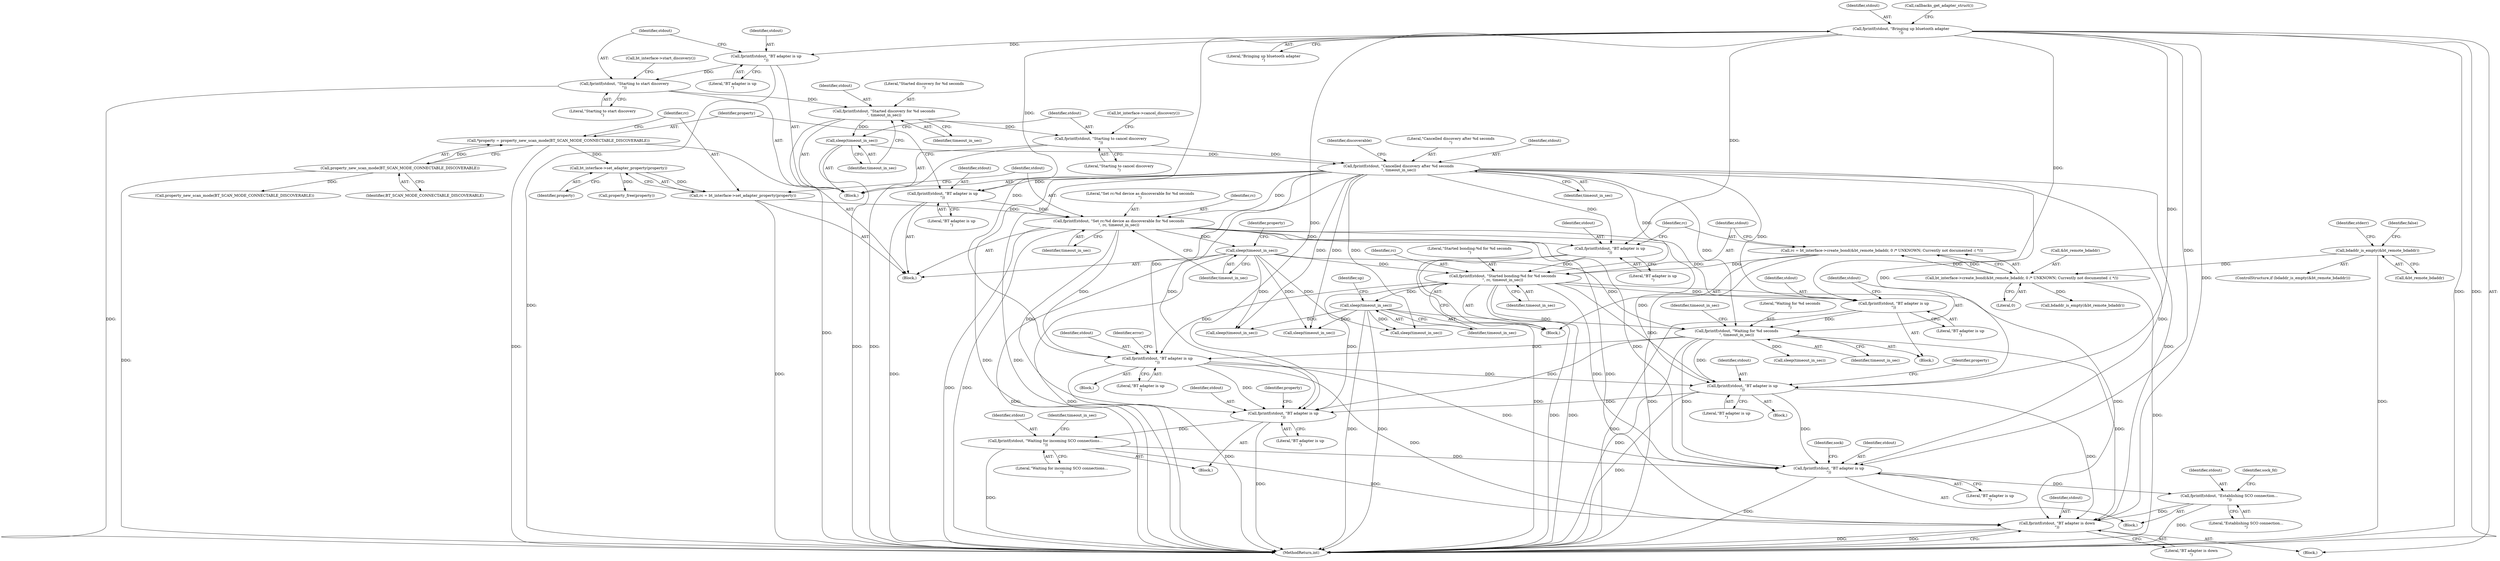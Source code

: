 digraph "0_Android_37c88107679d36c419572732b4af6e18bb2f7dce_6@API" {
"1000549" [label="(Call,fprintf(stdout, \"Establishing SCO connection...\n\"))"];
"1000509" [label="(Call,fprintf(stdout, \"BT adapter is up\n\"))"];
"1000181" [label="(Call,fprintf(stdout, \"Bringing up bluetooth adapter\n\"))"];
"1000222" [label="(Call,fprintf(stdout, \"Cancelled discovery after %d seconds\n\", timeout_in_sec))"];
"1000216" [label="(Call,fprintf(stdout, \"Starting to cancel discovery\n\"))"];
"1000210" [label="(Call,fprintf(stdout, \"Started discovery for %d seconds\n\", timeout_in_sec))"];
"1000204" [label="(Call,fprintf(stdout, \"Starting to start discovery\n\"))"];
"1000201" [label="(Call,fprintf(stdout, \"BT adapter is up\n\"))"];
"1000214" [label="(Call,sleep(timeout_in_sec))"];
"1000487" [label="(Call,fprintf(stdout, \"Waiting for incoming SCO connections...\n\"))"];
"1000414" [label="(Call,fprintf(stdout, \"BT adapter is up\n\"))"];
"1000312" [label="(Call,fprintf(stdout, \"BT adapter is up\n\"))"];
"1000299" [label="(Call,fprintf(stdout, \"Waiting for %d seconds\n\", timeout_in_sec))"];
"1000296" [label="(Call,fprintf(stdout, \"BT adapter is up\n\"))"];
"1000282" [label="(Call,fprintf(stdout, \"Started bonding:%d for %d seconds\n\", rc, timeout_in_sec))"];
"1000272" [label="(Call,fprintf(stdout, \"BT adapter is up\n\"))"];
"1000246" [label="(Call,fprintf(stdout, \"Set rc:%d device as discoverable for %d seconds\n\", rc, timeout_in_sec))"];
"1000233" [label="(Call,fprintf(stdout, \"BT adapter is up\n\"))"];
"1000242" [label="(Call,rc = bt_interface->set_adapter_property(property))"];
"1000244" [label="(Call,bt_interface->set_adapter_property(property))"];
"1000237" [label="(Call,*property = property_new_scan_mode(BT_SCAN_MODE_CONNECTABLE_DISCOVERABLE))"];
"1000239" [label="(Call,property_new_scan_mode(BT_SCAN_MODE_CONNECTABLE_DISCOVERABLE))"];
"1000276" [label="(Call,rc = bt_interface->create_bond(&bt_remote_bdaddr, 0 /* UNKNOWN; Currently not documented :( */))"];
"1000278" [label="(Call,bt_interface->create_bond(&bt_remote_bdaddr, 0 /* UNKNOWN; Currently not documented :( */))"];
"1000259" [label="(Call,bdaddr_is_empty(&bt_remote_bdaddr))"];
"1000251" [label="(Call,sleep(timeout_in_sec))"];
"1000287" [label="(Call,sleep(timeout_in_sec))"];
"1000359" [label="(Call,fprintf(stdout, \"BT adapter is up\n\"))"];
"1000583" [label="(Call,fprintf(stdout, \"BT adapter is down\n\"))"];
"1000204" [label="(Call,fprintf(stdout, \"Starting to start discovery\n\"))"];
"1000296" [label="(Call,fprintf(stdout, \"BT adapter is up\n\"))"];
"1000257" [label="(Block,)"];
"1000217" [label="(Identifier,stdout)"];
"1000284" [label="(Literal,\"Started bonding:%d for %d seconds\n\")"];
"1000297" [label="(Identifier,stdout)"];
"1000514" [label="(Identifier,sock)"];
"1000409" [label="(Block,)"];
"1000510" [label="(Identifier,stdout)"];
"1000304" [label="(Identifier,timeout_in_sec)"];
"1000228" [label="(Block,)"];
"1000419" [label="(Identifier,property)"];
"1000550" [label="(Identifier,stdout)"];
"1000248" [label="(Literal,\"Set rc:%d device as discoverable for %d seconds\n\")"];
"1000181" [label="(Call,fprintf(stdout, \"Bringing up bluetooth adapter\n\"))"];
"1000299" [label="(Call,fprintf(stdout, \"Waiting for %d seconds\n\", timeout_in_sec))"];
"1000420" [label="(Call,property_new_scan_mode(BT_SCAN_MODE_CONNECTABLE_DISCOVERABLE))"];
"1000511" [label="(Literal,\"BT adapter is up\n\")"];
"1000237" [label="(Call,*property = property_new_scan_mode(BT_SCAN_MODE_CONNECTABLE_DISCOVERABLE))"];
"1000278" [label="(Call,bt_interface->create_bond(&bt_remote_bdaddr, 0 /* UNKNOWN; Currently not documented :( */))"];
"1000206" [label="(Literal,\"Starting to start discovery\n\")"];
"1000491" [label="(Identifier,timeout_in_sec)"];
"1000313" [label="(Identifier,stdout)"];
"1000285" [label="(Identifier,rc)"];
"1000551" [label="(Literal,\"Establishing SCO connection...\n\")"];
"1000213" [label="(Identifier,timeout_in_sec)"];
"1000227" [label="(Identifier,discoverable)"];
"1000238" [label="(Identifier,property)"];
"1000239" [label="(Call,property_new_scan_mode(BT_SCAN_MODE_CONNECTABLE_DISCOVERABLE))"];
"1000183" [label="(Literal,\"Bringing up bluetooth adapter\n\")"];
"1000244" [label="(Call,bt_interface->set_adapter_property(property))"];
"1000258" [label="(ControlStructure,if (bdaddr_is_empty(&bt_remote_bdaddr)))"];
"1000270" [label="(Identifier,false)"];
"1000202" [label="(Identifier,stdout)"];
"1000583" [label="(Call,fprintf(stdout, \"BT adapter is down\n\"))"];
"1000291" [label="(Block,)"];
"1000251" [label="(Call,sleep(timeout_in_sec))"];
"1000414" [label="(Call,fprintf(stdout, \"BT adapter is up\n\"))"];
"1000216" [label="(Call,fprintf(stdout, \"Starting to cancel discovery\n\"))"];
"1000354" [label="(Block,)"];
"1000314" [label="(Literal,\"BT adapter is up\n\")"];
"1000224" [label="(Literal,\"Cancelled discovery after %d seconds\n\")"];
"1000584" [label="(Identifier,stdout)"];
"1000277" [label="(Identifier,rc)"];
"1000415" [label="(Identifier,stdout)"];
"1000264" [label="(Identifier,stderr)"];
"1000242" [label="(Call,rc = bt_interface->set_adapter_property(property))"];
"1000416" [label="(Literal,\"BT adapter is up\n\")"];
"1000283" [label="(Identifier,stdout)"];
"1000208" [label="(Call,bt_interface->start_discovery())"];
"1000215" [label="(Identifier,timeout_in_sec)"];
"1000243" [label="(Identifier,rc)"];
"1000290" [label="(Identifier,up)"];
"1000585" [label="(Literal,\"BT adapter is down\n\")"];
"1000247" [label="(Identifier,stdout)"];
"1000249" [label="(Identifier,rc)"];
"1000364" [label="(Identifier,property)"];
"1000246" [label="(Call,fprintf(stdout, \"Set rc:%d device as discoverable for %d seconds\n\", rc, timeout_in_sec))"];
"1000212" [label="(Literal,\"Started discovery for %d seconds\n\")"];
"1000196" [label="(Block,)"];
"1000225" [label="(Identifier,timeout_in_sec)"];
"1000302" [label="(Identifier,timeout_in_sec)"];
"1000496" [label="(Call,bdaddr_is_empty(&bt_remote_bdaddr))"];
"1000488" [label="(Identifier,stdout)"];
"1000253" [label="(Call,property_free(property))"];
"1000234" [label="(Identifier,stdout)"];
"1000182" [label="(Identifier,stdout)"];
"1000223" [label="(Identifier,stdout)"];
"1000218" [label="(Literal,\"Starting to cancel discovery\n\")"];
"1000361" [label="(Literal,\"BT adapter is up\n\")"];
"1000487" [label="(Call,fprintf(stdout, \"Waiting for incoming SCO connections...\n\"))"];
"1000490" [label="(Call,sleep(timeout_in_sec))"];
"1000303" [label="(Call,sleep(timeout_in_sec))"];
"1000279" [label="(Call,&bt_remote_bdaddr)"];
"1000250" [label="(Identifier,timeout_in_sec)"];
"1000214" [label="(Call,sleep(timeout_in_sec))"];
"1000312" [label="(Call,fprintf(stdout, \"BT adapter is up\n\"))"];
"1000205" [label="(Identifier,stdout)"];
"1000240" [label="(Identifier,BT_SCAN_MODE_CONNECTABLE_DISCOVERABLE)"];
"1000281" [label="(Literal,0)"];
"1000405" [label="(Call,sleep(timeout_in_sec))"];
"1000187" [label="(Call,callbacks_get_adapter_struct())"];
"1000260" [label="(Call,&bt_remote_bdaddr)"];
"1000211" [label="(Identifier,stdout)"];
"1000578" [label="(Call,sleep(timeout_in_sec))"];
"1000288" [label="(Identifier,timeout_in_sec)"];
"1000318" [label="(Identifier,error)"];
"1000233" [label="(Call,fprintf(stdout, \"BT adapter is up\n\"))"];
"1000301" [label="(Literal,\"Waiting for %d seconds\n\")"];
"1000307" [label="(Block,)"];
"1000360" [label="(Identifier,stdout)"];
"1000282" [label="(Call,fprintf(stdout, \"Started bonding:%d for %d seconds\n\", rc, timeout_in_sec))"];
"1000274" [label="(Literal,\"BT adapter is up\n\")"];
"1000235" [label="(Literal,\"BT adapter is up\n\")"];
"1000489" [label="(Literal,\"Waiting for incoming SCO connections...\n\")"];
"1000359" [label="(Call,fprintf(stdout, \"BT adapter is up\n\"))"];
"1000210" [label="(Call,fprintf(stdout, \"Started discovery for %d seconds\n\", timeout_in_sec))"];
"1000104" [label="(Block,)"];
"1000494" [label="(Block,)"];
"1000554" [label="(Identifier,sock_fd)"];
"1000273" [label="(Identifier,stdout)"];
"1000203" [label="(Literal,\"BT adapter is up\n\")"];
"1000286" [label="(Identifier,timeout_in_sec)"];
"1000254" [label="(Identifier,property)"];
"1000201" [label="(Call,fprintf(stdout, \"BT adapter is up\n\"))"];
"1000586" [label="(MethodReturn,int)"];
"1000245" [label="(Identifier,property)"];
"1000272" [label="(Call,fprintf(stdout, \"BT adapter is up\n\"))"];
"1000300" [label="(Identifier,stdout)"];
"1000220" [label="(Call,bt_interface->cancel_discovery())"];
"1000287" [label="(Call,sleep(timeout_in_sec))"];
"1000298" [label="(Literal,\"BT adapter is up\n\")"];
"1000549" [label="(Call,fprintf(stdout, \"Establishing SCO connection...\n\"))"];
"1000259" [label="(Call,bdaddr_is_empty(&bt_remote_bdaddr))"];
"1000252" [label="(Identifier,timeout_in_sec)"];
"1000509" [label="(Call,fprintf(stdout, \"BT adapter is up\n\"))"];
"1000276" [label="(Call,rc = bt_interface->create_bond(&bt_remote_bdaddr, 0 /* UNKNOWN; Currently not documented :( */))"];
"1000222" [label="(Call,fprintf(stdout, \"Cancelled discovery after %d seconds\n\", timeout_in_sec))"];
"1000549" -> "1000494"  [label="AST: "];
"1000549" -> "1000551"  [label="CFG: "];
"1000550" -> "1000549"  [label="AST: "];
"1000551" -> "1000549"  [label="AST: "];
"1000554" -> "1000549"  [label="CFG: "];
"1000549" -> "1000586"  [label="DDG: "];
"1000509" -> "1000549"  [label="DDG: "];
"1000549" -> "1000583"  [label="DDG: "];
"1000509" -> "1000494"  [label="AST: "];
"1000509" -> "1000511"  [label="CFG: "];
"1000510" -> "1000509"  [label="AST: "];
"1000511" -> "1000509"  [label="AST: "];
"1000514" -> "1000509"  [label="CFG: "];
"1000509" -> "1000586"  [label="DDG: "];
"1000181" -> "1000509"  [label="DDG: "];
"1000222" -> "1000509"  [label="DDG: "];
"1000487" -> "1000509"  [label="DDG: "];
"1000312" -> "1000509"  [label="DDG: "];
"1000299" -> "1000509"  [label="DDG: "];
"1000359" -> "1000509"  [label="DDG: "];
"1000282" -> "1000509"  [label="DDG: "];
"1000246" -> "1000509"  [label="DDG: "];
"1000181" -> "1000104"  [label="AST: "];
"1000181" -> "1000183"  [label="CFG: "];
"1000182" -> "1000181"  [label="AST: "];
"1000183" -> "1000181"  [label="AST: "];
"1000187" -> "1000181"  [label="CFG: "];
"1000181" -> "1000586"  [label="DDG: "];
"1000181" -> "1000586"  [label="DDG: "];
"1000181" -> "1000201"  [label="DDG: "];
"1000181" -> "1000233"  [label="DDG: "];
"1000181" -> "1000272"  [label="DDG: "];
"1000181" -> "1000296"  [label="DDG: "];
"1000181" -> "1000312"  [label="DDG: "];
"1000181" -> "1000359"  [label="DDG: "];
"1000181" -> "1000414"  [label="DDG: "];
"1000181" -> "1000583"  [label="DDG: "];
"1000222" -> "1000196"  [label="AST: "];
"1000222" -> "1000225"  [label="CFG: "];
"1000223" -> "1000222"  [label="AST: "];
"1000224" -> "1000222"  [label="AST: "];
"1000225" -> "1000222"  [label="AST: "];
"1000227" -> "1000222"  [label="CFG: "];
"1000222" -> "1000586"  [label="DDG: "];
"1000222" -> "1000586"  [label="DDG: "];
"1000216" -> "1000222"  [label="DDG: "];
"1000214" -> "1000222"  [label="DDG: "];
"1000222" -> "1000233"  [label="DDG: "];
"1000222" -> "1000246"  [label="DDG: "];
"1000222" -> "1000272"  [label="DDG: "];
"1000222" -> "1000282"  [label="DDG: "];
"1000222" -> "1000296"  [label="DDG: "];
"1000222" -> "1000299"  [label="DDG: "];
"1000222" -> "1000312"  [label="DDG: "];
"1000222" -> "1000359"  [label="DDG: "];
"1000222" -> "1000405"  [label="DDG: "];
"1000222" -> "1000414"  [label="DDG: "];
"1000222" -> "1000490"  [label="DDG: "];
"1000222" -> "1000578"  [label="DDG: "];
"1000222" -> "1000583"  [label="DDG: "];
"1000216" -> "1000196"  [label="AST: "];
"1000216" -> "1000218"  [label="CFG: "];
"1000217" -> "1000216"  [label="AST: "];
"1000218" -> "1000216"  [label="AST: "];
"1000220" -> "1000216"  [label="CFG: "];
"1000216" -> "1000586"  [label="DDG: "];
"1000210" -> "1000216"  [label="DDG: "];
"1000210" -> "1000196"  [label="AST: "];
"1000210" -> "1000213"  [label="CFG: "];
"1000211" -> "1000210"  [label="AST: "];
"1000212" -> "1000210"  [label="AST: "];
"1000213" -> "1000210"  [label="AST: "];
"1000215" -> "1000210"  [label="CFG: "];
"1000210" -> "1000586"  [label="DDG: "];
"1000204" -> "1000210"  [label="DDG: "];
"1000210" -> "1000214"  [label="DDG: "];
"1000204" -> "1000196"  [label="AST: "];
"1000204" -> "1000206"  [label="CFG: "];
"1000205" -> "1000204"  [label="AST: "];
"1000206" -> "1000204"  [label="AST: "];
"1000208" -> "1000204"  [label="CFG: "];
"1000204" -> "1000586"  [label="DDG: "];
"1000201" -> "1000204"  [label="DDG: "];
"1000201" -> "1000196"  [label="AST: "];
"1000201" -> "1000203"  [label="CFG: "];
"1000202" -> "1000201"  [label="AST: "];
"1000203" -> "1000201"  [label="AST: "];
"1000205" -> "1000201"  [label="CFG: "];
"1000201" -> "1000586"  [label="DDG: "];
"1000214" -> "1000196"  [label="AST: "];
"1000214" -> "1000215"  [label="CFG: "];
"1000215" -> "1000214"  [label="AST: "];
"1000217" -> "1000214"  [label="CFG: "];
"1000214" -> "1000586"  [label="DDG: "];
"1000487" -> "1000409"  [label="AST: "];
"1000487" -> "1000489"  [label="CFG: "];
"1000488" -> "1000487"  [label="AST: "];
"1000489" -> "1000487"  [label="AST: "];
"1000491" -> "1000487"  [label="CFG: "];
"1000487" -> "1000586"  [label="DDG: "];
"1000414" -> "1000487"  [label="DDG: "];
"1000487" -> "1000583"  [label="DDG: "];
"1000414" -> "1000409"  [label="AST: "];
"1000414" -> "1000416"  [label="CFG: "];
"1000415" -> "1000414"  [label="AST: "];
"1000416" -> "1000414"  [label="AST: "];
"1000419" -> "1000414"  [label="CFG: "];
"1000414" -> "1000586"  [label="DDG: "];
"1000312" -> "1000414"  [label="DDG: "];
"1000299" -> "1000414"  [label="DDG: "];
"1000359" -> "1000414"  [label="DDG: "];
"1000282" -> "1000414"  [label="DDG: "];
"1000246" -> "1000414"  [label="DDG: "];
"1000312" -> "1000307"  [label="AST: "];
"1000312" -> "1000314"  [label="CFG: "];
"1000313" -> "1000312"  [label="AST: "];
"1000314" -> "1000312"  [label="AST: "];
"1000318" -> "1000312"  [label="CFG: "];
"1000312" -> "1000586"  [label="DDG: "];
"1000299" -> "1000312"  [label="DDG: "];
"1000282" -> "1000312"  [label="DDG: "];
"1000246" -> "1000312"  [label="DDG: "];
"1000312" -> "1000359"  [label="DDG: "];
"1000312" -> "1000583"  [label="DDG: "];
"1000299" -> "1000291"  [label="AST: "];
"1000299" -> "1000302"  [label="CFG: "];
"1000300" -> "1000299"  [label="AST: "];
"1000301" -> "1000299"  [label="AST: "];
"1000302" -> "1000299"  [label="AST: "];
"1000304" -> "1000299"  [label="CFG: "];
"1000299" -> "1000586"  [label="DDG: "];
"1000296" -> "1000299"  [label="DDG: "];
"1000251" -> "1000299"  [label="DDG: "];
"1000287" -> "1000299"  [label="DDG: "];
"1000299" -> "1000303"  [label="DDG: "];
"1000299" -> "1000359"  [label="DDG: "];
"1000299" -> "1000583"  [label="DDG: "];
"1000296" -> "1000291"  [label="AST: "];
"1000296" -> "1000298"  [label="CFG: "];
"1000297" -> "1000296"  [label="AST: "];
"1000298" -> "1000296"  [label="AST: "];
"1000300" -> "1000296"  [label="CFG: "];
"1000296" -> "1000586"  [label="DDG: "];
"1000282" -> "1000296"  [label="DDG: "];
"1000246" -> "1000296"  [label="DDG: "];
"1000282" -> "1000257"  [label="AST: "];
"1000282" -> "1000286"  [label="CFG: "];
"1000283" -> "1000282"  [label="AST: "];
"1000284" -> "1000282"  [label="AST: "];
"1000285" -> "1000282"  [label="AST: "];
"1000286" -> "1000282"  [label="AST: "];
"1000288" -> "1000282"  [label="CFG: "];
"1000282" -> "1000586"  [label="DDG: "];
"1000282" -> "1000586"  [label="DDG: "];
"1000272" -> "1000282"  [label="DDG: "];
"1000276" -> "1000282"  [label="DDG: "];
"1000251" -> "1000282"  [label="DDG: "];
"1000282" -> "1000287"  [label="DDG: "];
"1000282" -> "1000359"  [label="DDG: "];
"1000282" -> "1000583"  [label="DDG: "];
"1000272" -> "1000257"  [label="AST: "];
"1000272" -> "1000274"  [label="CFG: "];
"1000273" -> "1000272"  [label="AST: "];
"1000274" -> "1000272"  [label="AST: "];
"1000277" -> "1000272"  [label="CFG: "];
"1000272" -> "1000586"  [label="DDG: "];
"1000246" -> "1000272"  [label="DDG: "];
"1000246" -> "1000228"  [label="AST: "];
"1000246" -> "1000250"  [label="CFG: "];
"1000247" -> "1000246"  [label="AST: "];
"1000248" -> "1000246"  [label="AST: "];
"1000249" -> "1000246"  [label="AST: "];
"1000250" -> "1000246"  [label="AST: "];
"1000252" -> "1000246"  [label="CFG: "];
"1000246" -> "1000586"  [label="DDG: "];
"1000246" -> "1000586"  [label="DDG: "];
"1000233" -> "1000246"  [label="DDG: "];
"1000242" -> "1000246"  [label="DDG: "];
"1000246" -> "1000251"  [label="DDG: "];
"1000246" -> "1000359"  [label="DDG: "];
"1000246" -> "1000583"  [label="DDG: "];
"1000233" -> "1000228"  [label="AST: "];
"1000233" -> "1000235"  [label="CFG: "];
"1000234" -> "1000233"  [label="AST: "];
"1000235" -> "1000233"  [label="AST: "];
"1000238" -> "1000233"  [label="CFG: "];
"1000233" -> "1000586"  [label="DDG: "];
"1000242" -> "1000228"  [label="AST: "];
"1000242" -> "1000244"  [label="CFG: "];
"1000243" -> "1000242"  [label="AST: "];
"1000244" -> "1000242"  [label="AST: "];
"1000247" -> "1000242"  [label="CFG: "];
"1000242" -> "1000586"  [label="DDG: "];
"1000244" -> "1000242"  [label="DDG: "];
"1000244" -> "1000245"  [label="CFG: "];
"1000245" -> "1000244"  [label="AST: "];
"1000237" -> "1000244"  [label="DDG: "];
"1000244" -> "1000253"  [label="DDG: "];
"1000237" -> "1000228"  [label="AST: "];
"1000237" -> "1000239"  [label="CFG: "];
"1000238" -> "1000237"  [label="AST: "];
"1000239" -> "1000237"  [label="AST: "];
"1000243" -> "1000237"  [label="CFG: "];
"1000237" -> "1000586"  [label="DDG: "];
"1000239" -> "1000237"  [label="DDG: "];
"1000239" -> "1000240"  [label="CFG: "];
"1000240" -> "1000239"  [label="AST: "];
"1000239" -> "1000586"  [label="DDG: "];
"1000239" -> "1000420"  [label="DDG: "];
"1000276" -> "1000257"  [label="AST: "];
"1000276" -> "1000278"  [label="CFG: "];
"1000277" -> "1000276"  [label="AST: "];
"1000278" -> "1000276"  [label="AST: "];
"1000283" -> "1000276"  [label="CFG: "];
"1000276" -> "1000586"  [label="DDG: "];
"1000278" -> "1000276"  [label="DDG: "];
"1000278" -> "1000276"  [label="DDG: "];
"1000278" -> "1000281"  [label="CFG: "];
"1000279" -> "1000278"  [label="AST: "];
"1000281" -> "1000278"  [label="AST: "];
"1000278" -> "1000586"  [label="DDG: "];
"1000259" -> "1000278"  [label="DDG: "];
"1000278" -> "1000496"  [label="DDG: "];
"1000259" -> "1000258"  [label="AST: "];
"1000259" -> "1000260"  [label="CFG: "];
"1000260" -> "1000259"  [label="AST: "];
"1000264" -> "1000259"  [label="CFG: "];
"1000270" -> "1000259"  [label="CFG: "];
"1000259" -> "1000586"  [label="DDG: "];
"1000251" -> "1000228"  [label="AST: "];
"1000251" -> "1000252"  [label="CFG: "];
"1000252" -> "1000251"  [label="AST: "];
"1000254" -> "1000251"  [label="CFG: "];
"1000251" -> "1000586"  [label="DDG: "];
"1000251" -> "1000586"  [label="DDG: "];
"1000251" -> "1000405"  [label="DDG: "];
"1000251" -> "1000490"  [label="DDG: "];
"1000251" -> "1000578"  [label="DDG: "];
"1000287" -> "1000257"  [label="AST: "];
"1000287" -> "1000288"  [label="CFG: "];
"1000288" -> "1000287"  [label="AST: "];
"1000290" -> "1000287"  [label="CFG: "];
"1000287" -> "1000586"  [label="DDG: "];
"1000287" -> "1000586"  [label="DDG: "];
"1000287" -> "1000405"  [label="DDG: "];
"1000287" -> "1000490"  [label="DDG: "];
"1000287" -> "1000578"  [label="DDG: "];
"1000359" -> "1000354"  [label="AST: "];
"1000359" -> "1000361"  [label="CFG: "];
"1000360" -> "1000359"  [label="AST: "];
"1000361" -> "1000359"  [label="AST: "];
"1000364" -> "1000359"  [label="CFG: "];
"1000359" -> "1000586"  [label="DDG: "];
"1000359" -> "1000583"  [label="DDG: "];
"1000583" -> "1000104"  [label="AST: "];
"1000583" -> "1000585"  [label="CFG: "];
"1000584" -> "1000583"  [label="AST: "];
"1000585" -> "1000583"  [label="AST: "];
"1000586" -> "1000583"  [label="CFG: "];
"1000583" -> "1000586"  [label="DDG: "];
"1000583" -> "1000586"  [label="DDG: "];
}
